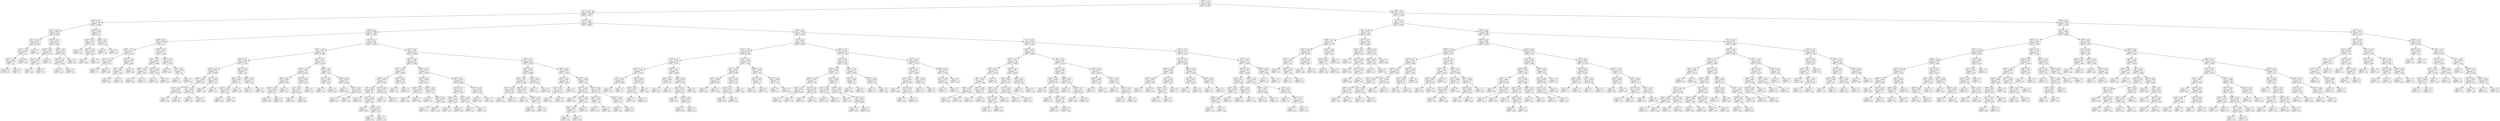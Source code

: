 digraph Tree {
node [shape=box] ;
0 [label="X[27] <= 0.5\nmse = 0.0097\nsamples = 500\nvalue = 0.4621"] ;
1 [label="X[1] <= 0.5\nmse = 0.0074\nsamples = 248\nvalue = 0.5101"] ;
0 -> 1 [labeldistance=2.5, labelangle=45, headlabel="True"] ;
2 [label="X[48] <= 0.5\nmse = 0.0051\nsamples = 22\nvalue = 0.6405"] ;
1 -> 2 ;
3 [label="X[41] <= 0.5\nmse = 0.0026\nsamples = 16\nvalue = 0.6669"] ;
2 -> 3 ;
4 [label="X[15] <= 0.5\nmse = 0.0021\nsamples = 7\nvalue = 0.7029"] ;
3 -> 4 ;
5 [label="X[12] <= 0.5\nmse = 0.0004\nsamples = 6\nvalue = 0.72"] ;
4 -> 5 ;
6 [label="X[47] <= 0.5\nmse = 0.0003\nsamples = 4\nvalue = 0.71"] ;
5 -> 6 ;
7 [label="mse = 0.0\nsamples = 1\nvalue = 0.74"] ;
6 -> 7 ;
8 [label="mse = 0.0\nsamples = 3\nvalue = 0.7"] ;
6 -> 8 ;
9 [label="mse = -0.0\nsamples = 2\nvalue = 0.74"] ;
5 -> 9 ;
10 [label="mse = 0.0\nsamples = 1\nvalue = 0.6"] ;
4 -> 10 ;
11 [label="X[24] <= 0.5\nmse = 0.0012\nsamples = 9\nvalue = 0.6389"] ;
3 -> 11 ;
12 [label="X[14] <= 0.5\nmse = 0.0004\nsamples = 3\nvalue = 0.6733"] ;
11 -> 12 ;
13 [label="X[15] <= 0.5\nmse = 0.0001\nsamples = 2\nvalue = 0.66"] ;
12 -> 13 ;
14 [label="mse = 0.0\nsamples = 1\nvalue = 0.65"] ;
13 -> 14 ;
15 [label="mse = 0.0\nsamples = 1\nvalue = 0.67"] ;
13 -> 15 ;
16 [label="mse = 0.0\nsamples = 1\nvalue = 0.7"] ;
12 -> 16 ;
17 [label="X[35] <= 0.5\nmse = 0.0006\nsamples = 6\nvalue = 0.6217"] ;
11 -> 17 ;
18 [label="X[15] <= 0.5\nmse = 0.0004\nsamples = 3\nvalue = 0.6433"] ;
17 -> 18 ;
19 [label="mse = 0.0\nsamples = 1\nvalue = 0.67"] ;
18 -> 19 ;
20 [label="mse = -0.0\nsamples = 2\nvalue = 0.63"] ;
18 -> 20 ;
21 [label="mse = -0.0\nsamples = 3\nvalue = 0.6"] ;
17 -> 21 ;
22 [label="X[14] <= 0.5\nmse = 0.005\nsamples = 6\nvalue = 0.57"] ;
2 -> 22 ;
23 [label="X[20] <= 0.5\nmse = 0.0014\nsamples = 4\nvalue = 0.615"] ;
22 -> 23 ;
24 [label="mse = 0.0\nsamples = 2\nvalue = 0.65"] ;
23 -> 24 ;
25 [label="X[47] <= 0.5\nmse = 0.0004\nsamples = 2\nvalue = 0.58"] ;
23 -> 25 ;
26 [label="mse = 0.0\nsamples = 1\nvalue = 0.56"] ;
25 -> 26 ;
27 [label="mse = -0.0\nsamples = 1\nvalue = 0.6"] ;
25 -> 27 ;
28 [label="X[34] <= 0.5\nmse = 0.0001\nsamples = 2\nvalue = 0.48"] ;
22 -> 28 ;
29 [label="mse = 0.0\nsamples = 1\nvalue = 0.49"] ;
28 -> 29 ;
30 [label="mse = 0.0\nsamples = 1\nvalue = 0.47"] ;
28 -> 30 ;
31 [label="X[14] <= 0.5\nmse = 0.0058\nsamples = 226\nvalue = 0.4974"] ;
1 -> 31 ;
32 [label="X[22] <= 0.5\nmse = 0.0049\nsamples = 100\nvalue = 0.5283"] ;
31 -> 32 ;
33 [label="X[20] <= 0.5\nmse = 0.0028\nsamples = 16\nvalue = 0.6"] ;
32 -> 33 ;
34 [label="X[40] <= 0.5\nmse = 0.0011\nsamples = 7\nvalue = 0.6414"] ;
33 -> 34 ;
35 [label="X[18] <= 0.5\nmse = 0.0006\nsamples = 2\nvalue = 0.675"] ;
34 -> 35 ;
36 [label="mse = 0.0\nsamples = 1\nvalue = 0.7"] ;
35 -> 36 ;
37 [label="mse = -0.0\nsamples = 1\nvalue = 0.65"] ;
35 -> 37 ;
38 [label="X[18] <= 0.5\nmse = 0.0007\nsamples = 5\nvalue = 0.628"] ;
34 -> 38 ;
39 [label="X[5] <= 0.5\nmse = 0.0001\nsamples = 4\nvalue = 0.64"] ;
38 -> 39 ;
40 [label="mse = 0.0\nsamples = 2\nvalue = 0.65"] ;
39 -> 40 ;
41 [label="mse = 0.0\nsamples = 2\nvalue = 0.63"] ;
39 -> 41 ;
42 [label="mse = -0.0\nsamples = 1\nvalue = 0.58"] ;
38 -> 42 ;
43 [label="X[48] <= 0.5\nmse = 0.0017\nsamples = 9\nvalue = 0.5678"] ;
33 -> 43 ;
44 [label="X[9] <= 0.5\nmse = 0.0005\nsamples = 6\nvalue = 0.5883"] ;
43 -> 44 ;
45 [label="X[46] <= 0.5\nmse = 0.0002\nsamples = 2\nvalue = 0.615"] ;
44 -> 45 ;
46 [label="mse = 0.0\nsamples = 1\nvalue = 0.63"] ;
45 -> 46 ;
47 [label="mse = 0.0\nsamples = 1\nvalue = 0.6"] ;
45 -> 47 ;
48 [label="X[35] <= 0.5\nmse = 0.0001\nsamples = 4\nvalue = 0.575"] ;
44 -> 48 ;
49 [label="mse = 0.0\nsamples = 3\nvalue = 0.58"] ;
48 -> 49 ;
50 [label="mse = 0.0\nsamples = 1\nvalue = 0.56"] ;
48 -> 50 ;
51 [label="X[35] <= 0.5\nmse = 0.0015\nsamples = 3\nvalue = 0.5267"] ;
43 -> 51 ;
52 [label="mse = 0.0\nsamples = 1\nvalue = 0.58"] ;
51 -> 52 ;
53 [label="X[3] <= 0.5\nmse = 0.0001\nsamples = 2\nvalue = 0.5"] ;
51 -> 53 ;
54 [label="mse = 0.0\nsamples = 1\nvalue = 0.51"] ;
53 -> 54 ;
55 [label="mse = 0.0\nsamples = 1\nvalue = 0.49"] ;
53 -> 55 ;
56 [label="X[8] <= 0.5\nmse = 0.0041\nsamples = 84\nvalue = 0.5146"] ;
32 -> 56 ;
57 [label="X[33] <= 0.5\nmse = 0.003\nsamples = 32\nvalue = 0.5469"] ;
56 -> 57 ;
58 [label="X[20] <= 0.5\nmse = 0.0031\nsamples = 15\nvalue = 0.5753"] ;
57 -> 58 ;
59 [label="X[32] <= 0.5\nmse = 0.0023\nsamples = 8\nvalue = 0.6062"] ;
58 -> 59 ;
60 [label="X[46] <= 0.5\nmse = 0.0006\nsamples = 5\nvalue = 0.64"] ;
59 -> 60 ;
61 [label="X[21] <= 0.5\nmse = 0.0001\nsamples = 3\nvalue = 0.6567"] ;
60 -> 61 ;
62 [label="mse = -0.0\nsamples = 2\nvalue = 0.65"] ;
61 -> 62 ;
63 [label="mse = 0.0\nsamples = 1\nvalue = 0.67"] ;
61 -> 63 ;
64 [label="X[42] <= 0.5\nmse = 0.0002\nsamples = 2\nvalue = 0.615"] ;
60 -> 64 ;
65 [label="mse = 0.0\nsamples = 1\nvalue = 0.6"] ;
64 -> 65 ;
66 [label="mse = 0.0\nsamples = 1\nvalue = 0.63"] ;
64 -> 66 ;
67 [label="X[34] <= 0.5\nmse = 0.0002\nsamples = 3\nvalue = 0.55"] ;
59 -> 67 ;
68 [label="mse = 0.0\nsamples = 2\nvalue = 0.56"] ;
67 -> 68 ;
69 [label="mse = 0.0\nsamples = 1\nvalue = 0.53"] ;
67 -> 69 ;
70 [label="X[41] <= 0.5\nmse = 0.0015\nsamples = 7\nvalue = 0.54"] ;
58 -> 70 ;
71 [label="X[16] <= 0.5\nmse = 0.0007\nsamples = 5\nvalue = 0.52"] ;
70 -> 71 ;
72 [label="X[43] <= 0.5\nmse = 0.0002\nsamples = 3\nvalue = 0.54"] ;
71 -> 72 ;
73 [label="mse = 0.0\nsamples = 2\nvalue = 0.53"] ;
72 -> 73 ;
74 [label="mse = -0.0\nsamples = 1\nvalue = 0.56"] ;
72 -> 74 ;
75 [label="mse = -0.0\nsamples = 2\nvalue = 0.49"] ;
71 -> 75 ;
76 [label="X[38] <= 0.5\nmse = 0.0001\nsamples = 2\nvalue = 0.59"] ;
70 -> 76 ;
77 [label="mse = 0.0\nsamples = 1\nvalue = 0.6"] ;
76 -> 77 ;
78 [label="mse = -0.0\nsamples = 1\nvalue = 0.58"] ;
76 -> 78 ;
79 [label="X[12] <= 0.5\nmse = 0.0017\nsamples = 17\nvalue = 0.5218"] ;
57 -> 79 ;
80 [label="X[24] <= 0.5\nmse = 0.0006\nsamples = 11\nvalue = 0.5391"] ;
79 -> 80 ;
81 [label="X[34] <= 0.5\nmse = 0.0004\nsamples = 6\nvalue = 0.5567"] ;
80 -> 81 ;
82 [label="X[38] <= 0.5\nmse = 0.0001\nsamples = 4\nvalue = 0.57"] ;
81 -> 82 ;
83 [label="mse = 0.0\nsamples = 2\nvalue = 0.58"] ;
82 -> 83 ;
84 [label="mse = -0.0\nsamples = 2\nvalue = 0.56"] ;
82 -> 84 ;
85 [label="mse = -0.0\nsamples = 2\nvalue = 0.53"] ;
81 -> 85 ;
86 [label="X[16] <= 0.5\nmse = 0.0001\nsamples = 5\nvalue = 0.518"] ;
80 -> 86 ;
87 [label="X[3] <= 0.5\nmse = 0.0001\nsamples = 3\nvalue = 0.5233"] ;
86 -> 87 ;
88 [label="mse = 0.0\nsamples = 1\nvalue = 0.51"] ;
87 -> 88 ;
89 [label="mse = 0.0\nsamples = 2\nvalue = 0.53"] ;
87 -> 89 ;
90 [label="mse = 0.0\nsamples = 2\nvalue = 0.51"] ;
86 -> 90 ;
91 [label="X[26] <= 0.5\nmse = 0.002\nsamples = 6\nvalue = 0.49"] ;
79 -> 91 ;
92 [label="X[15] <= 0.5\nmse = 0.0002\nsamples = 2\nvalue = 0.545"] ;
91 -> 92 ;
93 [label="mse = 0.0\nsamples = 1\nvalue = 0.53"] ;
92 -> 93 ;
94 [label="mse = -0.0\nsamples = 1\nvalue = 0.56"] ;
92 -> 94 ;
95 [label="X[20] <= 0.5\nmse = 0.0007\nsamples = 4\nvalue = 0.4625"] ;
91 -> 95 ;
96 [label="mse = 0.0\nsamples = 1\nvalue = 0.42"] ;
95 -> 96 ;
97 [label="X[31] <= 0.5\nmse = 0.0001\nsamples = 3\nvalue = 0.4767"] ;
95 -> 97 ;
98 [label="mse = 0.0\nsamples = 1\nvalue = 0.49"] ;
97 -> 98 ;
99 [label="mse = 0.0\nsamples = 2\nvalue = 0.47"] ;
97 -> 99 ;
100 [label="X[3] <= 0.5\nmse = 0.0037\nsamples = 52\nvalue = 0.4948"] ;
56 -> 100 ;
101 [label="X[37] <= 0.5\nmse = 0.0026\nsamples = 26\nvalue = 0.5281"] ;
100 -> 101 ;
102 [label="X[11] <= 0.5\nmse = 0.0021\nsamples = 11\nvalue = 0.5591"] ;
101 -> 102 ;
103 [label="X[38] <= 0.5\nmse = 0.0015\nsamples = 7\nvalue = 0.5843"] ;
102 -> 103 ;
104 [label="X[9] <= 0.5\nmse = 0.0008\nsamples = 5\nvalue = 0.6"] ;
103 -> 104 ;
105 [label="mse = 0.0\nsamples = 2\nvalue = 0.63"] ;
104 -> 105 ;
106 [label="X[46] <= 0.5\nmse = 0.0003\nsamples = 3\nvalue = 0.58"] ;
104 -> 106 ;
107 [label="mse = 0.0\nsamples = 1\nvalue = 0.56"] ;
106 -> 107 ;
108 [label="X[12] <= 0.5\nmse = 0.0001\nsamples = 2\nvalue = 0.59"] ;
106 -> 108 ;
109 [label="mse = 0.0\nsamples = 1\nvalue = 0.6"] ;
108 -> 109 ;
110 [label="mse = -0.0\nsamples = 1\nvalue = 0.58"] ;
108 -> 110 ;
111 [label="X[19] <= 0.5\nmse = 0.0012\nsamples = 2\nvalue = 0.545"] ;
103 -> 111 ;
112 [label="mse = 0.0\nsamples = 1\nvalue = 0.58"] ;
111 -> 112 ;
113 [label="mse = 0.0\nsamples = 1\nvalue = 0.51"] ;
111 -> 113 ;
114 [label="X[4] <= 0.5\nmse = 0.0001\nsamples = 4\nvalue = 0.515"] ;
102 -> 114 ;
115 [label="mse = 0.0\nsamples = 1\nvalue = 0.53"] ;
114 -> 115 ;
116 [label="mse = -0.0\nsamples = 3\nvalue = 0.51"] ;
114 -> 116 ;
117 [label="X[33] <= 0.5\nmse = 0.0017\nsamples = 15\nvalue = 0.5053"] ;
101 -> 117 ;
118 [label="X[40] <= 0.5\nmse = 0.0009\nsamples = 7\nvalue = 0.5271"] ;
117 -> 118 ;
119 [label="X[21] <= 0.5\nmse = 0.0001\nsamples = 2\nvalue = 0.57"] ;
118 -> 119 ;
120 [label="mse = 0.0\nsamples = 1\nvalue = 0.56"] ;
119 -> 120 ;
121 [label="mse = -0.0\nsamples = 1\nvalue = 0.58"] ;
119 -> 121 ;
122 [label="X[47] <= 0.5\nmse = 0.0002\nsamples = 5\nvalue = 0.51"] ;
118 -> 122 ;
123 [label="mse = 0.0\nsamples = 1\nvalue = 0.53"] ;
122 -> 123 ;
124 [label="X[48] <= 0.5\nmse = 0.0001\nsamples = 4\nvalue = 0.505"] ;
122 -> 124 ;
125 [label="mse = 0.0\nsamples = 3\nvalue = 0.51"] ;
124 -> 125 ;
126 [label="mse = 0.0\nsamples = 1\nvalue = 0.49"] ;
124 -> 126 ;
127 [label="X[9] <= 0.5\nmse = 0.0016\nsamples = 8\nvalue = 0.4862"] ;
117 -> 127 ;
128 [label="X[25] <= 0.5\nmse = 0.0011\nsamples = 4\nvalue = 0.5175"] ;
127 -> 128 ;
129 [label="X[38] <= 0.5\nmse = 0.0002\nsamples = 2\nvalue = 0.545"] ;
128 -> 129 ;
130 [label="mse = 0.0\nsamples = 1\nvalue = 0.53"] ;
129 -> 130 ;
131 [label="mse = -0.0\nsamples = 1\nvalue = 0.56"] ;
129 -> 131 ;
132 [label="X[32] <= 0.5\nmse = 0.0004\nsamples = 2\nvalue = 0.49"] ;
128 -> 132 ;
133 [label="mse = 0.0\nsamples = 1\nvalue = 0.51"] ;
132 -> 133 ;
134 [label="mse = 0.0\nsamples = 1\nvalue = 0.47"] ;
132 -> 134 ;
135 [label="X[32] <= 0.5\nmse = 0.0002\nsamples = 4\nvalue = 0.455"] ;
127 -> 135 ;
136 [label="mse = 0.0\nsamples = 2\nvalue = 0.47"] ;
135 -> 136 ;
137 [label="mse = 0.0\nsamples = 2\nvalue = 0.44"] ;
135 -> 137 ;
138 [label="X[6] <= 0.5\nmse = 0.0027\nsamples = 26\nvalue = 0.4615"] ;
100 -> 138 ;
139 [label="X[44] <= 0.5\nmse = 0.0019\nsamples = 11\nvalue = 0.4864"] ;
138 -> 139 ;
140 [label="X[26] <= 0.5\nmse = 0.0011\nsamples = 8\nvalue = 0.5062"] ;
139 -> 140 ;
141 [label="X[33] <= 0.5\nmse = 0.0006\nsamples = 2\nvalue = 0.555"] ;
140 -> 141 ;
142 [label="mse = 0.0\nsamples = 1\nvalue = 0.58"] ;
141 -> 142 ;
143 [label="mse = 0.0\nsamples = 1\nvalue = 0.53"] ;
141 -> 143 ;
144 [label="X[48] <= 0.5\nmse = 0.0003\nsamples = 6\nvalue = 0.49"] ;
140 -> 144 ;
145 [label="mse = 0.0\nsamples = 2\nvalue = 0.51"] ;
144 -> 145 ;
146 [label="X[34] <= 0.5\nmse = 0.0001\nsamples = 4\nvalue = 0.48"] ;
144 -> 146 ;
147 [label="mse = 0.0\nsamples = 2\nvalue = 0.49"] ;
146 -> 147 ;
148 [label="mse = 0.0\nsamples = 2\nvalue = 0.47"] ;
146 -> 148 ;
149 [label="X[19] <= 0.5\nmse = 0.0001\nsamples = 3\nvalue = 0.4333"] ;
139 -> 149 ;
150 [label="mse = 0.0\nsamples = 1\nvalue = 0.42"] ;
149 -> 150 ;
151 [label="mse = -0.0\nsamples = 2\nvalue = 0.44"] ;
149 -> 151 ;
152 [label="X[25] <= 0.5\nmse = 0.0024\nsamples = 15\nvalue = 0.4433"] ;
138 -> 152 ;
153 [label="X[4] <= 0.5\nmse = 0.0006\nsamples = 6\nvalue = 0.4933"] ;
152 -> 153 ;
154 [label="X[15] <= 0.5\nmse = 0.0001\nsamples = 3\nvalue = 0.5167"] ;
153 -> 154 ;
155 [label="mse = 0.0\nsamples = 1\nvalue = 0.53"] ;
154 -> 155 ;
156 [label="mse = 0.0\nsamples = 2\nvalue = 0.51"] ;
154 -> 156 ;
157 [label="mse = 0.0\nsamples = 3\nvalue = 0.47"] ;
153 -> 157 ;
158 [label="X[46] <= 0.5\nmse = 0.0009\nsamples = 9\nvalue = 0.41"] ;
152 -> 158 ;
159 [label="X[33] <= 0.5\nmse = 0.0007\nsamples = 4\nvalue = 0.4325"] ;
158 -> 159 ;
160 [label="mse = 0.0\nsamples = 1\nvalue = 0.47"] ;
159 -> 160 ;
161 [label="X[44] <= 0.5\nmse = 0.0003\nsamples = 3\nvalue = 0.42"] ;
159 -> 161 ;
162 [label="X[31] <= 0.5\nmse = 0.0001\nsamples = 2\nvalue = 0.43"] ;
161 -> 162 ;
163 [label="mse = 0.0\nsamples = 1\nvalue = 0.42"] ;
162 -> 163 ;
164 [label="mse = 0.0\nsamples = 1\nvalue = 0.44"] ;
162 -> 164 ;
165 [label="mse = 0.0\nsamples = 1\nvalue = 0.4"] ;
161 -> 165 ;
166 [label="X[12] <= 0.5\nmse = 0.0004\nsamples = 5\nvalue = 0.392"] ;
158 -> 166 ;
167 [label="X[19] <= 0.5\nmse = 0.0001\nsamples = 2\nvalue = 0.41"] ;
166 -> 167 ;
168 [label="mse = 0.0\nsamples = 1\nvalue = 0.42"] ;
167 -> 168 ;
169 [label="mse = 0.0\nsamples = 1\nvalue = 0.4"] ;
167 -> 169 ;
170 [label="X[37] <= 0.5\nmse = 0.0002\nsamples = 3\nvalue = 0.38"] ;
166 -> 170 ;
171 [label="mse = 0.0\nsamples = 1\nvalue = 0.4"] ;
170 -> 171 ;
172 [label="mse = -0.0\nsamples = 2\nvalue = 0.37"] ;
170 -> 172 ;
173 [label="X[2] <= 0.5\nmse = 0.0052\nsamples = 126\nvalue = 0.4729"] ;
31 -> 173 ;
174 [label="X[8] <= 0.5\nmse = 0.0055\nsamples = 59\nvalue = 0.5056"] ;
173 -> 174 ;
175 [label="X[37] <= 0.5\nmse = 0.0039\nsamples = 25\nvalue = 0.5516"] ;
174 -> 175 ;
176 [label="X[15] <= 0.5\nmse = 0.0022\nsamples = 15\nvalue = 0.5787"] ;
175 -> 176 ;
177 [label="X[47] <= 0.5\nmse = 0.0016\nsamples = 7\nvalue = 0.5471"] ;
176 -> 177 ;
178 [label="X[31] <= 0.5\nmse = 0.0001\nsamples = 3\nvalue = 0.5867"] ;
177 -> 178 ;
179 [label="mse = 0.0\nsamples = 2\nvalue = 0.58"] ;
178 -> 179 ;
180 [label="mse = -0.0\nsamples = 1\nvalue = 0.6"] ;
178 -> 180 ;
181 [label="X[48] <= 0.5\nmse = 0.0007\nsamples = 4\nvalue = 0.5175"] ;
177 -> 181 ;
182 [label="X[38] <= 0.5\nmse = 0.0001\nsamples = 3\nvalue = 0.5033"] ;
181 -> 182 ;
183 [label="mse = 0.0\nsamples = 1\nvalue = 0.49"] ;
182 -> 183 ;
184 [label="mse = 0.0\nsamples = 2\nvalue = 0.51"] ;
182 -> 184 ;
185 [label="mse = 0.0\nsamples = 1\nvalue = 0.56"] ;
181 -> 185 ;
186 [label="X[39] <= 0.5\nmse = 0.0011\nsamples = 8\nvalue = 0.6062"] ;
176 -> 186 ;
187 [label="X[46] <= 0.5\nmse = 0.0004\nsamples = 2\nvalue = 0.65"] ;
186 -> 187 ;
188 [label="mse = 0.0\nsamples = 1\nvalue = 0.63"] ;
187 -> 188 ;
189 [label="mse = 0.0\nsamples = 1\nvalue = 0.67"] ;
187 -> 189 ;
190 [label="X[10] <= 0.5\nmse = 0.0005\nsamples = 6\nvalue = 0.5917"] ;
186 -> 190 ;
191 [label="X[24] <= 0.5\nmse = 0.0002\nsamples = 5\nvalue = 0.584"] ;
190 -> 191 ;
192 [label="mse = 0.0\nsamples = 1\nvalue = 0.56"] ;
191 -> 192 ;
193 [label="X[25] <= 0.5\nmse = 0.0001\nsamples = 4\nvalue = 0.59"] ;
191 -> 193 ;
194 [label="mse = 0.0\nsamples = 2\nvalue = 0.58"] ;
193 -> 194 ;
195 [label="mse = -0.0\nsamples = 2\nvalue = 0.6"] ;
193 -> 195 ;
196 [label="mse = 0.0\nsamples = 1\nvalue = 0.63"] ;
190 -> 196 ;
197 [label="X[4] <= 0.5\nmse = 0.0038\nsamples = 10\nvalue = 0.511"] ;
175 -> 197 ;
198 [label="X[41] <= 0.5\nmse = 0.0022\nsamples = 6\nvalue = 0.545"] ;
197 -> 198 ;
199 [label="X[19] <= 0.5\nmse = 0.0006\nsamples = 2\nvalue = 0.605"] ;
198 -> 199 ;
200 [label="mse = 0.0\nsamples = 1\nvalue = 0.63"] ;
199 -> 200 ;
201 [label="mse = 0.0\nsamples = 1\nvalue = 0.58"] ;
199 -> 201 ;
202 [label="X[19] <= 0.5\nmse = 0.0003\nsamples = 4\nvalue = 0.515"] ;
198 -> 202 ;
203 [label="X[43] <= 0.5\nmse = 0.0001\nsamples = 3\nvalue = 0.5233"] ;
202 -> 203 ;
204 [label="mse = 0.0\nsamples = 2\nvalue = 0.53"] ;
203 -> 204 ;
205 [label="mse = 0.0\nsamples = 1\nvalue = 0.51"] ;
203 -> 205 ;
206 [label="mse = 0.0\nsamples = 1\nvalue = 0.49"] ;
202 -> 206 ;
207 [label="X[43] <= 0.5\nmse = 0.0018\nsamples = 4\nvalue = 0.46"] ;
197 -> 207 ;
208 [label="X[21] <= 0.5\nmse = 0.0001\nsamples = 2\nvalue = 0.5"] ;
207 -> 208 ;
209 [label="mse = 0.0\nsamples = 1\nvalue = 0.49"] ;
208 -> 209 ;
210 [label="mse = 0.0\nsamples = 1\nvalue = 0.51"] ;
208 -> 210 ;
211 [label="X[41] <= 0.5\nmse = 0.0004\nsamples = 2\nvalue = 0.42"] ;
207 -> 211 ;
212 [label="mse = 0.0\nsamples = 1\nvalue = 0.4"] ;
211 -> 212 ;
213 [label="mse = -0.0\nsamples = 1\nvalue = 0.44"] ;
211 -> 213 ;
214 [label="X[41] <= 0.5\nmse = 0.0039\nsamples = 34\nvalue = 0.4718"] ;
174 -> 214 ;
215 [label="X[4] <= 0.5\nmse = 0.0037\nsamples = 18\nvalue = 0.5022"] ;
214 -> 215 ;
216 [label="X[19] <= 0.5\nmse = 0.0024\nsamples = 12\nvalue = 0.53"] ;
215 -> 216 ;
217 [label="X[46] <= 0.5\nmse = 0.0015\nsamples = 5\nvalue = 0.572"] ;
216 -> 217 ;
218 [label="X[23] <= 0.5\nmse = 0.0006\nsamples = 3\nvalue = 0.5967"] ;
217 -> 218 ;
219 [label="mse = 0.0\nsamples = 1\nvalue = 0.63"] ;
218 -> 219 ;
220 [label="mse = -0.0\nsamples = 2\nvalue = 0.58"] ;
218 -> 220 ;
221 [label="X[45] <= 0.5\nmse = 0.0006\nsamples = 2\nvalue = 0.535"] ;
217 -> 221 ;
222 [label="mse = 0.0\nsamples = 1\nvalue = 0.51"] ;
221 -> 222 ;
223 [label="mse = 0.0\nsamples = 1\nvalue = 0.56"] ;
221 -> 223 ;
224 [label="X[37] <= 0.5\nmse = 0.0008\nsamples = 7\nvalue = 0.5"] ;
216 -> 224 ;
225 [label="X[34] <= 0.5\nmse = 0.0006\nsamples = 2\nvalue = 0.535"] ;
224 -> 225 ;
226 [label="mse = 0.0\nsamples = 1\nvalue = 0.56"] ;
225 -> 226 ;
227 [label="mse = 0.0\nsamples = 1\nvalue = 0.51"] ;
225 -> 227 ;
228 [label="X[48] <= 0.5\nmse = 0.0002\nsamples = 5\nvalue = 0.486"] ;
224 -> 228 ;
229 [label="mse = 0.0\nsamples = 2\nvalue = 0.47"] ;
228 -> 229 ;
230 [label="X[9] <= 0.5\nmse = 0.0001\nsamples = 3\nvalue = 0.4967"] ;
228 -> 230 ;
231 [label="mse = 0.0\nsamples = 2\nvalue = 0.49"] ;
230 -> 231 ;
232 [label="mse = 0.0\nsamples = 1\nvalue = 0.51"] ;
230 -> 232 ;
233 [label="X[38] <= 0.5\nmse = 0.0017\nsamples = 6\nvalue = 0.4467"] ;
215 -> 233 ;
234 [label="X[20] <= 0.5\nmse = 0.0001\nsamples = 2\nvalue = 0.5"] ;
233 -> 234 ;
235 [label="mse = 0.0\nsamples = 1\nvalue = 0.49"] ;
234 -> 235 ;
236 [label="mse = 0.0\nsamples = 1\nvalue = 0.51"] ;
234 -> 236 ;
237 [label="X[34] <= 0.5\nmse = 0.0004\nsamples = 4\nvalue = 0.42"] ;
233 -> 237 ;
238 [label="mse = 0.0\nsamples = 2\nvalue = 0.4"] ;
237 -> 238 ;
239 [label="mse = -0.0\nsamples = 2\nvalue = 0.44"] ;
237 -> 239 ;
240 [label="X[33] <= 0.5\nmse = 0.0018\nsamples = 16\nvalue = 0.4375"] ;
214 -> 240 ;
241 [label="X[45] <= 0.5\nmse = 0.0013\nsamples = 9\nvalue = 0.4656"] ;
240 -> 241 ;
242 [label="X[21] <= 0.5\nmse = 0.0001\nsamples = 6\nvalue = 0.4833"] ;
241 -> 242 ;
243 [label="mse = 0.0\nsamples = 3\nvalue = 0.49"] ;
242 -> 243 ;
244 [label="X[32] <= 0.5\nmse = 0.0001\nsamples = 3\nvalue = 0.4767"] ;
242 -> 244 ;
245 [label="mse = 0.0\nsamples = 1\nvalue = 0.49"] ;
244 -> 245 ;
246 [label="mse = 0.0\nsamples = 2\nvalue = 0.47"] ;
244 -> 246 ;
247 [label="X[11] <= 0.5\nmse = 0.0018\nsamples = 3\nvalue = 0.43"] ;
241 -> 247 ;
248 [label="mse = 0.0\nsamples = 1\nvalue = 0.49"] ;
247 -> 248 ;
249 [label="mse = 0.0\nsamples = 2\nvalue = 0.4"] ;
247 -> 249 ;
250 [label="X[20] <= 0.5\nmse = 0.0002\nsamples = 7\nvalue = 0.4014"] ;
240 -> 250 ;
251 [label="X[16] <= 0.5\nmse = 0.0001\nsamples = 5\nvalue = 0.394"] ;
250 -> 251 ;
252 [label="mse = 0.0\nsamples = 4\nvalue = 0.4"] ;
251 -> 252 ;
253 [label="mse = -0.0\nsamples = 1\nvalue = 0.37"] ;
251 -> 253 ;
254 [label="mse = 0.0\nsamples = 2\nvalue = 0.42"] ;
250 -> 254 ;
255 [label="X[11] <= 0.5\nmse = 0.0032\nsamples = 67\nvalue = 0.4442"] ;
173 -> 255 ;
256 [label="X[38] <= 0.5\nmse = 0.0027\nsamples = 35\nvalue = 0.4649"] ;
255 -> 256 ;
257 [label="X[32] <= 0.5\nmse = 0.0019\nsamples = 18\nvalue = 0.4906"] ;
256 -> 257 ;
258 [label="X[43] <= 0.5\nmse = 0.0015\nsamples = 9\nvalue = 0.5156"] ;
257 -> 258 ;
259 [label="X[8] <= 0.5\nmse = 0.0012\nsamples = 7\nvalue = 0.5286"] ;
258 -> 259 ;
260 [label="X[45] <= 0.5\nmse = 0.0001\nsamples = 3\nvalue = 0.5667"] ;
259 -> 260 ;
261 [label="mse = 0.0\nsamples = 2\nvalue = 0.56"] ;
260 -> 261 ;
262 [label="mse = -0.0\nsamples = 1\nvalue = 0.58"] ;
260 -> 262 ;
263 [label="X[47] <= 0.5\nmse = 0.0001\nsamples = 4\nvalue = 0.5"] ;
259 -> 263 ;
264 [label="mse = 0.0\nsamples = 2\nvalue = 0.51"] ;
263 -> 264 ;
265 [label="mse = 0.0\nsamples = 2\nvalue = 0.49"] ;
263 -> 265 ;
266 [label="mse = 0.0\nsamples = 2\nvalue = 0.47"] ;
258 -> 266 ;
267 [label="X[33] <= 0.5\nmse = 0.001\nsamples = 9\nvalue = 0.4656"] ;
257 -> 267 ;
268 [label="X[43] <= 0.5\nmse = 0.0006\nsamples = 6\nvalue = 0.4817"] ;
267 -> 268 ;
269 [label="X[46] <= 0.5\nmse = 0.0004\nsamples = 3\nvalue = 0.4667"] ;
268 -> 269 ;
270 [label="X[18] <= 0.5\nmse = 0.0001\nsamples = 2\nvalue = 0.48"] ;
269 -> 270 ;
271 [label="mse = 0.0\nsamples = 1\nvalue = 0.47"] ;
270 -> 271 ;
272 [label="mse = 0.0\nsamples = 1\nvalue = 0.49"] ;
270 -> 272 ;
273 [label="mse = 0.0\nsamples = 1\nvalue = 0.44"] ;
269 -> 273 ;
274 [label="X[15] <= 0.5\nmse = 0.0004\nsamples = 3\nvalue = 0.4967"] ;
268 -> 274 ;
275 [label="mse = 0.0\nsamples = 1\nvalue = 0.47"] ;
274 -> 275 ;
276 [label="mse = 0.0\nsamples = 2\nvalue = 0.51"] ;
274 -> 276 ;
277 [label="X[48] <= 0.5\nmse = 0.0001\nsamples = 3\nvalue = 0.4333"] ;
267 -> 277 ;
278 [label="mse = 0.0\nsamples = 1\nvalue = 0.42"] ;
277 -> 278 ;
279 [label="mse = -0.0\nsamples = 2\nvalue = 0.44"] ;
277 -> 279 ;
280 [label="X[4] <= 0.5\nmse = 0.0022\nsamples = 17\nvalue = 0.4376"] ;
256 -> 280 ;
281 [label="X[41] <= 0.5\nmse = 0.0009\nsamples = 10\nvalue = 0.463"] ;
280 -> 281 ;
282 [label="X[21] <= 0.5\nmse = 0.0009\nsamples = 6\nvalue = 0.4767"] ;
281 -> 282 ;
283 [label="mse = 0.0\nsamples = 2\nvalue = 0.44"] ;
282 -> 283 ;
284 [label="X[35] <= 0.5\nmse = 0.0003\nsamples = 4\nvalue = 0.495"] ;
282 -> 284 ;
285 [label="mse = 0.0\nsamples = 2\nvalue = 0.51"] ;
284 -> 285 ;
286 [label="X[31] <= 0.5\nmse = 0.0001\nsamples = 2\nvalue = 0.48"] ;
284 -> 286 ;
287 [label="mse = 0.0\nsamples = 1\nvalue = 0.47"] ;
286 -> 287 ;
288 [label="mse = 0.0\nsamples = 1\nvalue = 0.49"] ;
286 -> 288 ;
289 [label="X[29] <= 0.5\nmse = 0.0003\nsamples = 4\nvalue = 0.4425"] ;
281 -> 289 ;
290 [label="mse = 0.0\nsamples = 1\nvalue = 0.47"] ;
289 -> 290 ;
291 [label="X[34] <= 0.5\nmse = 0.0001\nsamples = 3\nvalue = 0.4333"] ;
289 -> 291 ;
292 [label="mse = -0.0\nsamples = 2\nvalue = 0.44"] ;
291 -> 292 ;
293 [label="mse = 0.0\nsamples = 1\nvalue = 0.42"] ;
291 -> 293 ;
294 [label="X[8] <= 0.5\nmse = 0.0019\nsamples = 7\nvalue = 0.4014"] ;
280 -> 294 ;
295 [label="X[25] <= 0.5\nmse = 0.0002\nsamples = 2\nvalue = 0.455"] ;
294 -> 295 ;
296 [label="mse = 0.0\nsamples = 1\nvalue = 0.47"] ;
295 -> 296 ;
297 [label="mse = 0.0\nsamples = 1\nvalue = 0.44"] ;
295 -> 297 ;
298 [label="X[21] <= 0.5\nmse = 0.001\nsamples = 5\nvalue = 0.38"] ;
294 -> 298 ;
299 [label="mse = 0.0\nsamples = 1\nvalue = 0.44"] ;
298 -> 299 ;
300 [label="X[32] <= 0.5\nmse = 0.0001\nsamples = 4\nvalue = 0.365"] ;
298 -> 300 ;
301 [label="mse = 0.0\nsamples = 3\nvalue = 0.37"] ;
300 -> 301 ;
302 [label="mse = -0.0\nsamples = 1\nvalue = 0.35"] ;
300 -> 302 ;
303 [label="X[32] <= 0.5\nmse = 0.0027\nsamples = 32\nvalue = 0.4216"] ;
255 -> 303 ;
304 [label="X[12] <= 0.5\nmse = 0.0024\nsamples = 16\nvalue = 0.4463"] ;
303 -> 304 ;
305 [label="X[46] <= 0.5\nmse = 0.0022\nsamples = 10\nvalue = 0.469"] ;
304 -> 305 ;
306 [label="X[19] <= 0.5\nmse = 0.0001\nsamples = 5\nvalue = 0.502"] ;
305 -> 306 ;
307 [label="mse = 0.0\nsamples = 3\nvalue = 0.51"] ;
306 -> 307 ;
308 [label="mse = -0.0\nsamples = 2\nvalue = 0.49"] ;
306 -> 308 ;
309 [label="X[7] <= 0.5\nmse = 0.0021\nsamples = 5\nvalue = 0.436"] ;
305 -> 309 ;
310 [label="X[20] <= 0.5\nmse = 0.0004\nsamples = 2\nvalue = 0.49"] ;
309 -> 310 ;
311 [label="mse = 0.0\nsamples = 1\nvalue = 0.47"] ;
310 -> 311 ;
312 [label="mse = 0.0\nsamples = 1\nvalue = 0.51"] ;
310 -> 312 ;
313 [label="mse = -0.0\nsamples = 3\nvalue = 0.4"] ;
309 -> 313 ;
314 [label="X[25] <= 0.5\nmse = 0.0005\nsamples = 6\nvalue = 0.4083"] ;
304 -> 314 ;
315 [label="X[15] <= 0.5\nmse = 0.0001\nsamples = 3\nvalue = 0.4267"] ;
314 -> 315 ;
316 [label="mse = 0.0\nsamples = 1\nvalue = 0.44"] ;
315 -> 316 ;
317 [label="mse = -0.0\nsamples = 2\nvalue = 0.42"] ;
315 -> 317 ;
318 [label="X[45] <= 0.5\nmse = 0.0002\nsamples = 3\nvalue = 0.39"] ;
314 -> 318 ;
319 [label="mse = 0.0\nsamples = 2\nvalue = 0.4"] ;
318 -> 319 ;
320 [label="mse = 0.0\nsamples = 1\nvalue = 0.37"] ;
318 -> 320 ;
321 [label="X[16] <= 0.5\nmse = 0.0017\nsamples = 16\nvalue = 0.3969"] ;
303 -> 321 ;
322 [label="X[19] <= 0.5\nmse = 0.0015\nsamples = 12\nvalue = 0.4108"] ;
321 -> 322 ;
323 [label="X[6] <= 0.5\nmse = 0.0011\nsamples = 5\nvalue = 0.444"] ;
322 -> 323 ;
324 [label="X[35] <= 0.5\nmse = 0.0003\nsamples = 3\nvalue = 0.42"] ;
323 -> 324 ;
325 [label="X[39] <= 0.5\nmse = 0.0001\nsamples = 2\nvalue = 0.43"] ;
324 -> 325 ;
326 [label="mse = 0.0\nsamples = 1\nvalue = 0.44"] ;
325 -> 326 ;
327 [label="mse = 0.0\nsamples = 1\nvalue = 0.42"] ;
325 -> 327 ;
328 [label="mse = 0.0\nsamples = 1\nvalue = 0.4"] ;
324 -> 328 ;
329 [label="X[31] <= 0.5\nmse = 0.0001\nsamples = 2\nvalue = 0.48"] ;
323 -> 329 ;
330 [label="mse = 0.0\nsamples = 1\nvalue = 0.49"] ;
329 -> 330 ;
331 [label="mse = 0.0\nsamples = 1\nvalue = 0.47"] ;
329 -> 331 ;
332 [label="X[35] <= 0.5\nmse = 0.0005\nsamples = 7\nvalue = 0.3871"] ;
322 -> 332 ;
333 [label="X[20] <= 0.5\nmse = 0.0001\nsamples = 3\nvalue = 0.4067"] ;
332 -> 333 ;
334 [label="mse = 0.0\nsamples = 1\nvalue = 0.42"] ;
333 -> 334 ;
335 [label="mse = 0.0\nsamples = 2\nvalue = 0.4"] ;
333 -> 335 ;
336 [label="X[4] <= 0.5\nmse = 0.0003\nsamples = 4\nvalue = 0.3725"] ;
332 -> 336 ;
337 [label="mse = 0.0\nsamples = 1\nvalue = 0.4"] ;
336 -> 337 ;
338 [label="X[46] <= 0.5\nmse = 0.0001\nsamples = 3\nvalue = 0.3633"] ;
336 -> 338 ;
339 [label="mse = 0.0\nsamples = 1\nvalue = 0.35"] ;
338 -> 339 ;
340 [label="mse = 0.0\nsamples = 2\nvalue = 0.37"] ;
338 -> 340 ;
341 [label="X[25] <= 0.5\nmse = 0.0001\nsamples = 4\nvalue = 0.355"] ;
321 -> 341 ;
342 [label="mse = 0.0\nsamples = 3\nvalue = 0.35"] ;
341 -> 342 ;
343 [label="mse = -0.0\nsamples = 1\nvalue = 0.37"] ;
341 -> 343 ;
344 [label="X[8] <= 0.5\nmse = 0.0075\nsamples = 252\nvalue = 0.4148"] ;
0 -> 344 [labeldistance=2.5, labelangle=-45, headlabel="False"] ;
345 [label="X[1] <= 0.5\nmse = 0.0059\nsamples = 117\nvalue = 0.4567"] ;
344 -> 345 ;
346 [label="X[41] <= 0.5\nmse = 0.004\nsamples = 22\nvalue = 0.5336"] ;
345 -> 346 ;
347 [label="X[38] <= 0.5\nmse = 0.003\nsamples = 11\nvalue = 0.5718"] ;
346 -> 347 ;
348 [label="X[45] <= 0.5\nmse = 0.0029\nsamples = 6\nvalue = 0.6033"] ;
347 -> 348 ;
349 [label="X[19] <= 0.5\nmse = 0.0003\nsamples = 3\nvalue = 0.65"] ;
348 -> 349 ;
350 [label="mse = 0.0\nsamples = 1\nvalue = 0.67"] ;
349 -> 350 ;
351 [label="X[48] <= 0.5\nmse = 0.0001\nsamples = 2\nvalue = 0.64"] ;
349 -> 351 ;
352 [label="mse = 0.0\nsamples = 1\nvalue = 0.65"] ;
351 -> 352 ;
353 [label="mse = 0.0\nsamples = 1\nvalue = 0.63"] ;
351 -> 353 ;
354 [label="X[14] <= 0.5\nmse = 0.0011\nsamples = 3\nvalue = 0.5567"] ;
348 -> 354 ;
355 [label="mse = 0.0\nsamples = 2\nvalue = 0.58"] ;
354 -> 355 ;
356 [label="mse = 0.0\nsamples = 1\nvalue = 0.51"] ;
354 -> 356 ;
357 [label="X[25] <= 0.5\nmse = 0.0005\nsamples = 5\nvalue = 0.534"] ;
347 -> 357 ;
358 [label="X[36] <= 0.5\nmse = 0.0002\nsamples = 3\nvalue = 0.55"] ;
357 -> 358 ;
359 [label="mse = 0.0\nsamples = 2\nvalue = 0.56"] ;
358 -> 359 ;
360 [label="mse = 0.0\nsamples = 1\nvalue = 0.53"] ;
358 -> 360 ;
361 [label="mse = 0.0\nsamples = 2\nvalue = 0.51"] ;
357 -> 361 ;
362 [label="X[35] <= 0.5\nmse = 0.0022\nsamples = 11\nvalue = 0.4955"] ;
346 -> 362 ;
363 [label="X[46] <= 0.5\nmse = 0.002\nsamples = 5\nvalue = 0.524"] ;
362 -> 363 ;
364 [label="mse = 0.0\nsamples = 1\nvalue = 0.6"] ;
363 -> 364 ;
365 [label="X[16] <= 0.5\nmse = 0.0007\nsamples = 4\nvalue = 0.505"] ;
363 -> 365 ;
366 [label="mse = 0.0\nsamples = 2\nvalue = 0.53"] ;
365 -> 366 ;
367 [label="X[38] <= 0.5\nmse = 0.0001\nsamples = 2\nvalue = 0.48"] ;
365 -> 367 ;
368 [label="mse = 0.0\nsamples = 1\nvalue = 0.49"] ;
367 -> 368 ;
369 [label="mse = 0.0\nsamples = 1\nvalue = 0.47"] ;
367 -> 369 ;
370 [label="X[43] <= 0.5\nmse = 0.0011\nsamples = 6\nvalue = 0.4717"] ;
362 -> 370 ;
371 [label="X[26] <= 0.5\nmse = 0.0012\nsamples = 2\nvalue = 0.435"] ;
370 -> 371 ;
372 [label="mse = 0.0\nsamples = 1\nvalue = 0.47"] ;
371 -> 372 ;
373 [label="mse = 0.0\nsamples = 1\nvalue = 0.4"] ;
371 -> 373 ;
374 [label="mse = 0.0\nsamples = 4\nvalue = 0.49"] ;
370 -> 374 ;
375 [label="X[14] <= 0.5\nmse = 0.0046\nsamples = 95\nvalue = 0.4388"] ;
345 -> 375 ;
376 [label="X[43] <= 0.5\nmse = 0.0046\nsamples = 55\nvalue = 0.4609"] ;
375 -> 376 ;
377 [label="X[38] <= 0.5\nmse = 0.0025\nsamples = 27\nvalue = 0.493"] ;
376 -> 377 ;
378 [label="X[20] <= 0.5\nmse = 0.0022\nsamples = 13\nvalue = 0.5208"] ;
377 -> 378 ;
379 [label="X[35] <= 0.5\nmse = 0.0016\nsamples = 8\nvalue = 0.495"] ;
378 -> 379 ;
380 [label="X[33] <= 0.5\nmse = 0.0006\nsamples = 5\nvalue = 0.52"] ;
379 -> 380 ;
381 [label="X[44] <= 0.5\nmse = 0.0002\nsamples = 2\nvalue = 0.545"] ;
380 -> 381 ;
382 [label="mse = 0.0\nsamples = 1\nvalue = 0.53"] ;
381 -> 382 ;
383 [label="mse = -0.0\nsamples = 1\nvalue = 0.56"] ;
381 -> 383 ;
384 [label="X[23] <= 0.5\nmse = 0.0001\nsamples = 3\nvalue = 0.5033"] ;
380 -> 384 ;
385 [label="mse = 0.0\nsamples = 1\nvalue = 0.49"] ;
384 -> 385 ;
386 [label="mse = 0.0\nsamples = 2\nvalue = 0.51"] ;
384 -> 386 ;
387 [label="X[31] <= 0.5\nmse = 0.0006\nsamples = 3\nvalue = 0.4533"] ;
379 -> 387 ;
388 [label="mse = 0.0\nsamples = 1\nvalue = 0.42"] ;
387 -> 388 ;
389 [label="mse = 0.0\nsamples = 2\nvalue = 0.47"] ;
387 -> 389 ;
390 [label="X[41] <= 0.5\nmse = 0.0003\nsamples = 5\nvalue = 0.562"] ;
378 -> 390 ;
391 [label="X[12] <= 0.5\nmse = 0.0001\nsamples = 4\nvalue = 0.57"] ;
390 -> 391 ;
392 [label="mse = 0.0\nsamples = 2\nvalue = 0.58"] ;
391 -> 392 ;
393 [label="mse = -0.0\nsamples = 2\nvalue = 0.56"] ;
391 -> 393 ;
394 [label="mse = 0.0\nsamples = 1\nvalue = 0.53"] ;
390 -> 394 ;
395 [label="X[15] <= 0.5\nmse = 0.0015\nsamples = 14\nvalue = 0.4671"] ;
377 -> 395 ;
396 [label="X[4] <= 0.5\nmse = 0.0003\nsamples = 6\nvalue = 0.4383"] ;
395 -> 396 ;
397 [label="X[25] <= 0.5\nmse = 0.0001\nsamples = 5\nvalue = 0.432"] ;
396 -> 397 ;
398 [label="mse = 0.0\nsamples = 2\nvalue = 0.42"] ;
397 -> 398 ;
399 [label="mse = -0.0\nsamples = 3\nvalue = 0.44"] ;
397 -> 399 ;
400 [label="mse = 0.0\nsamples = 1\nvalue = 0.47"] ;
396 -> 400 ;
401 [label="X[9] <= 0.5\nmse = 0.0013\nsamples = 8\nvalue = 0.4887"] ;
395 -> 401 ;
402 [label="X[4] <= 0.5\nmse = 0.0009\nsamples = 3\nvalue = 0.52"] ;
401 -> 402 ;
403 [label="X[11] <= 0.5\nmse = 0.0001\nsamples = 2\nvalue = 0.5"] ;
402 -> 403 ;
404 [label="mse = 0.0\nsamples = 1\nvalue = 0.51"] ;
403 -> 404 ;
405 [label="mse = 0.0\nsamples = 1\nvalue = 0.49"] ;
403 -> 405 ;
406 [label="mse = 0.0\nsamples = 1\nvalue = 0.56"] ;
402 -> 406 ;
407 [label="X[33] <= 0.5\nmse = 0.0006\nsamples = 5\nvalue = 0.47"] ;
401 -> 407 ;
408 [label="X[48] <= 0.5\nmse = 0.0006\nsamples = 3\nvalue = 0.4567"] ;
407 -> 408 ;
409 [label="mse = 0.0\nsamples = 1\nvalue = 0.49"] ;
408 -> 409 ;
410 [label="mse = 0.0\nsamples = 2\nvalue = 0.44"] ;
408 -> 410 ;
411 [label="mse = 0.0\nsamples = 2\nvalue = 0.49"] ;
407 -> 411 ;
412 [label="X[16] <= 0.5\nmse = 0.0047\nsamples = 28\nvalue = 0.43"] ;
376 -> 412 ;
413 [label="X[21] <= 0.5\nmse = 0.0022\nsamples = 16\nvalue = 0.4681"] ;
412 -> 413 ;
414 [label="X[38] <= 0.5\nmse = 0.0016\nsamples = 10\nvalue = 0.491"] ;
413 -> 414 ;
415 [label="X[5] <= 0.5\nmse = 0.0004\nsamples = 4\nvalue = 0.5275"] ;
414 -> 415 ;
416 [label="mse = 0.0\nsamples = 1\nvalue = 0.56"] ;
415 -> 416 ;
417 [label="X[11] <= 0.5\nmse = 0.0001\nsamples = 3\nvalue = 0.5167"] ;
415 -> 417 ;
418 [label="mse = 0.0\nsamples = 1\nvalue = 0.53"] ;
417 -> 418 ;
419 [label="mse = 0.0\nsamples = 2\nvalue = 0.51"] ;
417 -> 419 ;
420 [label="X[6] <= 0.5\nmse = 0.0009\nsamples = 6\nvalue = 0.4667"] ;
414 -> 420 ;
421 [label="X[42] <= 0.5\nmse = 0.0005\nsamples = 4\nvalue = 0.45"] ;
420 -> 421 ;
422 [label="mse = 0.0\nsamples = 2\nvalue = 0.47"] ;
421 -> 422 ;
423 [label="X[25] <= 0.5\nmse = 0.0001\nsamples = 2\nvalue = 0.43"] ;
421 -> 423 ;
424 [label="mse = 0.0\nsamples = 1\nvalue = 0.44"] ;
423 -> 424 ;
425 [label="mse = 0.0\nsamples = 1\nvalue = 0.42"] ;
423 -> 425 ;
426 [label="X[48] <= 0.5\nmse = 0.0001\nsamples = 2\nvalue = 0.5"] ;
420 -> 426 ;
427 [label="mse = 0.0\nsamples = 1\nvalue = 0.51"] ;
426 -> 427 ;
428 [label="mse = 0.0\nsamples = 1\nvalue = 0.49"] ;
426 -> 428 ;
429 [label="X[36] <= 0.5\nmse = 0.0009\nsamples = 6\nvalue = 0.43"] ;
413 -> 429 ;
430 [label="X[34] <= 0.5\nmse = 0.0003\nsamples = 5\nvalue = 0.442"] ;
429 -> 430 ;
431 [label="X[33] <= 0.5\nmse = 0.0001\nsamples = 4\nvalue = 0.435"] ;
430 -> 431 ;
432 [label="mse = 0.0\nsamples = 1\nvalue = 0.42"] ;
431 -> 432 ;
433 [label="mse = 0.0\nsamples = 3\nvalue = 0.44"] ;
431 -> 433 ;
434 [label="mse = 0.0\nsamples = 1\nvalue = 0.47"] ;
430 -> 434 ;
435 [label="mse = -0.0\nsamples = 1\nvalue = 0.37"] ;
429 -> 435 ;
436 [label="X[4] <= 0.5\nmse = 0.0035\nsamples = 12\nvalue = 0.3792"] ;
412 -> 436 ;
437 [label="X[20] <= 0.5\nmse = 0.0024\nsamples = 4\nvalue = 0.3375"] ;
436 -> 437 ;
438 [label="X[38] <= 0.5\nmse = 0.0001\nsamples = 2\nvalue = 0.29"] ;
437 -> 438 ;
439 [label="mse = 0.0\nsamples = 1\nvalue = 0.3"] ;
438 -> 439 ;
440 [label="mse = -0.0\nsamples = 1\nvalue = 0.28"] ;
438 -> 440 ;
441 [label="X[37] <= 0.5\nmse = 0.0002\nsamples = 2\nvalue = 0.385"] ;
437 -> 441 ;
442 [label="mse = 0.0\nsamples = 1\nvalue = 0.37"] ;
441 -> 442 ;
443 [label="mse = 0.0\nsamples = 1\nvalue = 0.4"] ;
441 -> 443 ;
444 [label="X[11] <= 0.5\nmse = 0.0027\nsamples = 8\nvalue = 0.4"] ;
436 -> 444 ;
445 [label="X[20] <= 0.5\nmse = 0.0002\nsamples = 3\nvalue = 0.45"] ;
444 -> 445 ;
446 [label="mse = 0.0\nsamples = 2\nvalue = 0.44"] ;
445 -> 446 ;
447 [label="mse = 0.0\nsamples = 1\nvalue = 0.47"] ;
445 -> 447 ;
448 [label="X[31] <= 0.5\nmse = 0.0019\nsamples = 5\nvalue = 0.37"] ;
444 -> 448 ;
449 [label="X[37] <= 0.5\nmse = 0.0004\nsamples = 2\nvalue = 0.42"] ;
448 -> 449 ;
450 [label="mse = 0.0\nsamples = 1\nvalue = 0.4"] ;
449 -> 450 ;
451 [label="mse = -0.0\nsamples = 1\nvalue = 0.44"] ;
449 -> 451 ;
452 [label="X[24] <= 0.5\nmse = 0.0001\nsamples = 3\nvalue = 0.3367"] ;
448 -> 452 ;
453 [label="mse = 0.0\nsamples = 1\nvalue = 0.35"] ;
452 -> 453 ;
454 [label="mse = -0.0\nsamples = 2\nvalue = 0.33"] ;
452 -> 454 ;
455 [label="X[33] <= 0.5\nmse = 0.003\nsamples = 40\nvalue = 0.4085"] ;
375 -> 455 ;
456 [label="X[25] <= 0.5\nmse = 0.0019\nsamples = 26\nvalue = 0.4273"] ;
455 -> 456 ;
457 [label="X[29] <= 0.5\nmse = 0.0011\nsamples = 18\nvalue = 0.4406"] ;
456 -> 457 ;
458 [label="X[12] <= 0.5\nmse = 0.0006\nsamples = 3\nvalue = 0.4733"] ;
457 -> 458 ;
459 [label="mse = 0.0\nsamples = 2\nvalue = 0.49"] ;
458 -> 459 ;
460 [label="mse = 0.0\nsamples = 1\nvalue = 0.44"] ;
458 -> 460 ;
461 [label="X[37] <= 0.5\nmse = 0.0009\nsamples = 15\nvalue = 0.434"] ;
457 -> 461 ;
462 [label="X[26] <= 0.5\nmse = 0.0008\nsamples = 8\nvalue = 0.45"] ;
461 -> 462 ;
463 [label="X[4] <= 0.5\nmse = 0.0007\nsamples = 4\nvalue = 0.4325"] ;
462 -> 463 ;
464 [label="X[24] <= 0.5\nmse = 0.0002\nsamples = 2\nvalue = 0.455"] ;
463 -> 464 ;
465 [label="mse = 0.0\nsamples = 1\nvalue = 0.47"] ;
464 -> 465 ;
466 [label="mse = 0.0\nsamples = 1\nvalue = 0.44"] ;
464 -> 466 ;
467 [label="X[12] <= 0.5\nmse = 0.0001\nsamples = 2\nvalue = 0.41"] ;
463 -> 467 ;
468 [label="mse = 0.0\nsamples = 1\nvalue = 0.4"] ;
467 -> 468 ;
469 [label="mse = -0.0\nsamples = 1\nvalue = 0.42"] ;
467 -> 469 ;
470 [label="X[15] <= 0.5\nmse = 0.0003\nsamples = 4\nvalue = 0.4675"] ;
462 -> 470 ;
471 [label="X[40] <= 0.5\nmse = 0.0002\nsamples = 2\nvalue = 0.455"] ;
470 -> 471 ;
472 [label="mse = 0.0\nsamples = 1\nvalue = 0.47"] ;
471 -> 472 ;
473 [label="mse = 0.0\nsamples = 1\nvalue = 0.44"] ;
471 -> 473 ;
474 [label="X[43] <= 0.5\nmse = 0.0001\nsamples = 2\nvalue = 0.48"] ;
470 -> 474 ;
475 [label="mse = 0.0\nsamples = 1\nvalue = 0.47"] ;
474 -> 475 ;
476 [label="mse = 0.0\nsamples = 1\nvalue = 0.49"] ;
474 -> 476 ;
477 [label="X[26] <= 0.5\nmse = 0.0004\nsamples = 7\nvalue = 0.4157"] ;
461 -> 477 ;
478 [label="X[20] <= 0.5\nmse = 0.0006\nsamples = 2\nvalue = 0.395"] ;
477 -> 478 ;
479 [label="mse = 0.0\nsamples = 1\nvalue = 0.37"] ;
478 -> 479 ;
480 [label="mse = -0.0\nsamples = 1\nvalue = 0.42"] ;
478 -> 480 ;
481 [label="X[10] <= 0.5\nmse = 0.0001\nsamples = 5\nvalue = 0.424"] ;
477 -> 481 ;
482 [label="X[4] <= 0.5\nmse = 0.0001\nsamples = 2\nvalue = 0.43"] ;
481 -> 482 ;
483 [label="mse = 0.0\nsamples = 1\nvalue = 0.44"] ;
482 -> 483 ;
484 [label="mse = 0.0\nsamples = 1\nvalue = 0.42"] ;
482 -> 484 ;
485 [label="mse = -0.0\nsamples = 3\nvalue = 0.42"] ;
481 -> 485 ;
486 [label="X[31] <= 0.5\nmse = 0.0024\nsamples = 8\nvalue = 0.3975"] ;
456 -> 486 ;
487 [label="X[19] <= 0.5\nmse = 0.0014\nsamples = 6\nvalue = 0.4133"] ;
486 -> 487 ;
488 [label="X[43] <= 0.5\nmse = 0.0004\nsamples = 3\nvalue = 0.4433"] ;
487 -> 488 ;
489 [label="X[36] <= 0.5\nmse = 0.0001\nsamples = 2\nvalue = 0.43"] ;
488 -> 489 ;
490 [label="mse = 0.0\nsamples = 1\nvalue = 0.44"] ;
489 -> 490 ;
491 [label="mse = 0.0\nsamples = 1\nvalue = 0.42"] ;
489 -> 491 ;
492 [label="mse = 0.0\nsamples = 1\nvalue = 0.47"] ;
488 -> 492 ;
493 [label="X[47] <= 0.5\nmse = 0.0006\nsamples = 3\nvalue = 0.3833"] ;
487 -> 493 ;
494 [label="mse = 0.0\nsamples = 1\nvalue = 0.35"] ;
493 -> 494 ;
495 [label="mse = 0.0\nsamples = 2\nvalue = 0.4"] ;
493 -> 495 ;
496 [label="X[6] <= 0.5\nmse = 0.0025\nsamples = 2\nvalue = 0.35"] ;
486 -> 496 ;
497 [label="mse = 0.0\nsamples = 1\nvalue = 0.4"] ;
496 -> 497 ;
498 [label="mse = 0.0\nsamples = 1\nvalue = 0.3"] ;
496 -> 498 ;
499 [label="X[10] <= 0.5\nmse = 0.0032\nsamples = 14\nvalue = 0.3736"] ;
455 -> 499 ;
500 [label="X[31] <= 0.5\nmse = 0.0003\nsamples = 6\nvalue = 0.42"] ;
499 -> 500 ;
501 [label="X[2] <= 0.5\nmse = 0.0001\nsamples = 4\nvalue = 0.43"] ;
500 -> 501 ;
502 [label="mse = 0.0\nsamples = 1\nvalue = 0.44"] ;
501 -> 502 ;
503 [label="X[15] <= 0.5\nmse = 0.0001\nsamples = 3\nvalue = 0.4267"] ;
501 -> 503 ;
504 [label="mse = -0.0\nsamples = 2\nvalue = 0.42"] ;
503 -> 504 ;
505 [label="mse = 0.0\nsamples = 1\nvalue = 0.44"] ;
503 -> 505 ;
506 [label="mse = 0.0\nsamples = 2\nvalue = 0.4"] ;
500 -> 506 ;
507 [label="X[42] <= 0.5\nmse = 0.0025\nsamples = 8\nvalue = 0.3388"] ;
499 -> 507 ;
508 [label="X[9] <= 0.5\nmse = 0.0012\nsamples = 5\nvalue = 0.37"] ;
507 -> 508 ;
509 [label="X[35] <= 0.5\nmse = 0.0001\nsamples = 2\nvalue = 0.41"] ;
508 -> 509 ;
510 [label="mse = 0.0\nsamples = 1\nvalue = 0.42"] ;
509 -> 510 ;
511 [label="mse = 0.0\nsamples = 1\nvalue = 0.4"] ;
509 -> 511 ;
512 [label="X[31] <= 0.5\nmse = 0.0001\nsamples = 3\nvalue = 0.3433"] ;
508 -> 512 ;
513 [label="mse = 0.0\nsamples = 2\nvalue = 0.35"] ;
512 -> 513 ;
514 [label="mse = -0.0\nsamples = 1\nvalue = 0.33"] ;
512 -> 514 ;
515 [label="X[15] <= 0.5\nmse = 0.0004\nsamples = 3\nvalue = 0.2867"] ;
507 -> 515 ;
516 [label="mse = 0.0\nsamples = 1\nvalue = 0.26"] ;
515 -> 516 ;
517 [label="mse = -0.0\nsamples = 2\nvalue = 0.3"] ;
515 -> 517 ;
518 [label="X[10] <= 0.5\nmse = 0.0062\nsamples = 135\nvalue = 0.3786"] ;
344 -> 518 ;
519 [label="X[33] <= 0.5\nmse = 0.0048\nsamples = 98\nvalue = 0.4026"] ;
518 -> 519 ;
520 [label="X[25] <= 0.5\nmse = 0.0044\nsamples = 41\nvalue = 0.4359"] ;
519 -> 520 ;
521 [label="X[47] <= 0.5\nmse = 0.0036\nsamples = 22\nvalue = 0.465"] ;
520 -> 521 ;
522 [label="X[36] <= 0.5\nmse = 0.0024\nsamples = 15\nvalue = 0.488"] ;
521 -> 522 ;
523 [label="X[24] <= 0.5\nmse = 0.0017\nsamples = 8\nvalue = 0.515"] ;
522 -> 523 ;
524 [label="X[38] <= 0.5\nmse = 0.0014\nsamples = 4\nvalue = 0.545"] ;
523 -> 524 ;
525 [label="mse = 0.0\nsamples = 2\nvalue = 0.58"] ;
524 -> 525 ;
526 [label="X[12] <= 0.5\nmse = 0.0004\nsamples = 2\nvalue = 0.51"] ;
524 -> 526 ;
527 [label="mse = 0.0\nsamples = 1\nvalue = 0.49"] ;
526 -> 527 ;
528 [label="mse = 0.0\nsamples = 1\nvalue = 0.53"] ;
526 -> 528 ;
529 [label="X[42] <= 0.5\nmse = 0.0003\nsamples = 4\nvalue = 0.485"] ;
523 -> 529 ;
530 [label="X[48] <= 0.5\nmse = 0.0001\nsamples = 2\nvalue = 0.5"] ;
529 -> 530 ;
531 [label="mse = 0.0\nsamples = 1\nvalue = 0.51"] ;
530 -> 531 ;
532 [label="mse = 0.0\nsamples = 1\nvalue = 0.49"] ;
530 -> 532 ;
533 [label="mse = 0.0\nsamples = 2\nvalue = 0.47"] ;
529 -> 533 ;
534 [label="X[12] <= 0.5\nmse = 0.0013\nsamples = 7\nvalue = 0.4571"] ;
522 -> 534 ;
535 [label="X[41] <= 0.5\nmse = 0.0003\nsamples = 4\nvalue = 0.485"] ;
534 -> 535 ;
536 [label="X[30] <= 0.5\nmse = 0.0001\nsamples = 2\nvalue = 0.5"] ;
535 -> 536 ;
537 [label="mse = 0.0\nsamples = 1\nvalue = 0.49"] ;
536 -> 537 ;
538 [label="mse = 0.0\nsamples = 1\nvalue = 0.51"] ;
536 -> 538 ;
539 [label="mse = 0.0\nsamples = 2\nvalue = 0.47"] ;
535 -> 539 ;
540 [label="X[11] <= 0.5\nmse = 0.0003\nsamples = 3\nvalue = 0.42"] ;
534 -> 540 ;
541 [label="mse = 0.0\nsamples = 1\nvalue = 0.44"] ;
540 -> 541 ;
542 [label="X[23] <= 0.5\nmse = 0.0001\nsamples = 2\nvalue = 0.41"] ;
540 -> 542 ;
543 [label="mse = 0.0\nsamples = 1\nvalue = 0.4"] ;
542 -> 543 ;
544 [label="mse = -0.0\nsamples = 1\nvalue = 0.42"] ;
542 -> 544 ;
545 [label="X[9] <= 0.5\nmse = 0.0026\nsamples = 7\nvalue = 0.4157"] ;
521 -> 545 ;
546 [label="X[2] <= 0.5\nmse = 0.0005\nsamples = 6\nvalue = 0.435"] ;
545 -> 546 ;
547 [label="X[32] <= 0.5\nmse = 0.0003\nsamples = 5\nvalue = 0.442"] ;
546 -> 547 ;
548 [label="mse = 0.0\nsamples = 1\nvalue = 0.47"] ;
547 -> 548 ;
549 [label="X[4] <= 0.5\nmse = 0.0001\nsamples = 4\nvalue = 0.435"] ;
547 -> 549 ;
550 [label="mse = 0.0\nsamples = 1\nvalue = 0.42"] ;
549 -> 550 ;
551 [label="mse = 0.0\nsamples = 3\nvalue = 0.44"] ;
549 -> 551 ;
552 [label="mse = 0.0\nsamples = 1\nvalue = 0.4"] ;
546 -> 552 ;
553 [label="mse = -0.0\nsamples = 1\nvalue = 0.3"] ;
545 -> 553 ;
554 [label="X[44] <= 0.5\nmse = 0.0033\nsamples = 19\nvalue = 0.4021"] ;
520 -> 554 ;
555 [label="X[42] <= 0.5\nmse = 0.0017\nsamples = 11\nvalue = 0.4291"] ;
554 -> 555 ;
556 [label="X[47] <= 0.5\nmse = 0.0008\nsamples = 9\nvalue = 0.4411"] ;
555 -> 556 ;
557 [label="X[41] <= 0.5\nmse = 0.0006\nsamples = 5\nvalue = 0.458"] ;
556 -> 557 ;
558 [label="X[6] <= 0.5\nmse = 0.0003\nsamples = 4\nvalue = 0.4675"] ;
557 -> 558 ;
559 [label="X[21] <= 0.5\nmse = 0.0001\nsamples = 3\nvalue = 0.4767"] ;
558 -> 559 ;
560 [label="mse = 0.0\nsamples = 1\nvalue = 0.49"] ;
559 -> 560 ;
561 [label="mse = 0.0\nsamples = 2\nvalue = 0.47"] ;
559 -> 561 ;
562 [label="mse = 0.0\nsamples = 1\nvalue = 0.44"] ;
558 -> 562 ;
563 [label="mse = -0.0\nsamples = 1\nvalue = 0.42"] ;
557 -> 563 ;
564 [label="X[31] <= 0.5\nmse = 0.0002\nsamples = 4\nvalue = 0.42"] ;
556 -> 564 ;
565 [label="X[20] <= 0.5\nmse = 0.0001\nsamples = 3\nvalue = 0.4133"] ;
564 -> 565 ;
566 [label="mse = 0.0\nsamples = 2\nvalue = 0.42"] ;
565 -> 566 ;
567 [label="mse = 0.0\nsamples = 1\nvalue = 0.4"] ;
565 -> 567 ;
568 [label="mse = 0.0\nsamples = 1\nvalue = 0.44"] ;
564 -> 568 ;
569 [label="X[9] <= 0.5\nmse = 0.002\nsamples = 2\nvalue = 0.375"] ;
555 -> 569 ;
570 [label="mse = 0.0\nsamples = 1\nvalue = 0.33"] ;
569 -> 570 ;
571 [label="mse = 0.0\nsamples = 1\nvalue = 0.42"] ;
569 -> 571 ;
572 [label="X[12] <= 0.5\nmse = 0.0032\nsamples = 8\nvalue = 0.365"] ;
554 -> 572 ;
573 [label="X[3] <= 0.5\nmse = 0.0017\nsamples = 6\nvalue = 0.39"] ;
572 -> 573 ;
574 [label="mse = 0.0\nsamples = 1\nvalue = 0.47"] ;
573 -> 574 ;
575 [label="X[32] <= 0.5\nmse = 0.0005\nsamples = 5\nvalue = 0.374"] ;
573 -> 575 ;
576 [label="X[36] <= 0.5\nmse = 0.0001\nsamples = 3\nvalue = 0.3567"] ;
575 -> 576 ;
577 [label="mse = 0.0\nsamples = 2\nvalue = 0.35"] ;
576 -> 577 ;
578 [label="mse = 0.0\nsamples = 1\nvalue = 0.37"] ;
576 -> 578 ;
579 [label="mse = 0.0\nsamples = 2\nvalue = 0.4"] ;
575 -> 579 ;
580 [label="X[20] <= 0.5\nmse = 0.0001\nsamples = 2\nvalue = 0.29"] ;
572 -> 580 ;
581 [label="mse = 0.0\nsamples = 1\nvalue = 0.28"] ;
580 -> 581 ;
582 [label="mse = -0.0\nsamples = 1\nvalue = 0.3"] ;
580 -> 582 ;
583 [label="X[40] <= 0.5\nmse = 0.0037\nsamples = 57\nvalue = 0.3786"] ;
519 -> 583 ;
584 [label="X[24] <= 0.5\nmse = 0.0026\nsamples = 10\nvalue = 0.446"] ;
583 -> 584 ;
585 [label="X[32] <= 0.5\nmse = 0.0001\nsamples = 5\nvalue = 0.486"] ;
584 -> 585 ;
586 [label="mse = 0.0\nsamples = 4\nvalue = 0.49"] ;
585 -> 586 ;
587 [label="mse = -0.0\nsamples = 1\nvalue = 0.47"] ;
585 -> 587 ;
588 [label="X[34] <= 0.5\nmse = 0.0019\nsamples = 5\nvalue = 0.406"] ;
584 -> 588 ;
589 [label="mse = 0.0\nsamples = 1\nvalue = 0.49"] ;
588 -> 589 ;
590 [label="X[37] <= 0.5\nmse = 0.0002\nsamples = 4\nvalue = 0.385"] ;
588 -> 590 ;
591 [label="mse = 0.0\nsamples = 2\nvalue = 0.4"] ;
590 -> 591 ;
592 [label="mse = 0.0\nsamples = 2\nvalue = 0.37"] ;
590 -> 592 ;
593 [label="X[36] <= 0.5\nmse = 0.0028\nsamples = 47\nvalue = 0.3643"] ;
583 -> 593 ;
594 [label="X[23] <= 0.5\nmse = 0.0026\nsamples = 15\nvalue = 0.4013"] ;
593 -> 594 ;
595 [label="X[31] <= 0.5\nmse = 0.0001\nsamples = 2\nvalue = 0.48"] ;
594 -> 595 ;
596 [label="mse = 0.0\nsamples = 1\nvalue = 0.49"] ;
595 -> 596 ;
597 [label="mse = 0.0\nsamples = 1\nvalue = 0.47"] ;
595 -> 597 ;
598 [label="X[4] <= 0.5\nmse = 0.0019\nsamples = 13\nvalue = 0.3892"] ;
594 -> 598 ;
599 [label="X[16] <= 0.5\nmse = 0.0018\nsamples = 7\nvalue = 0.41"] ;
598 -> 599 ;
600 [label="X[41] <= 0.5\nmse = 0.0009\nsamples = 3\nvalue = 0.45"] ;
599 -> 600 ;
601 [label="mse = 0.0\nsamples = 1\nvalue = 0.49"] ;
600 -> 601 ;
602 [label="X[34] <= 0.5\nmse = 0.0001\nsamples = 2\nvalue = 0.43"] ;
600 -> 602 ;
603 [label="mse = 0.0\nsamples = 1\nvalue = 0.42"] ;
602 -> 603 ;
604 [label="mse = 0.0\nsamples = 1\nvalue = 0.44"] ;
602 -> 604 ;
605 [label="X[34] <= 0.5\nmse = 0.0005\nsamples = 4\nvalue = 0.38"] ;
599 -> 605 ;
606 [label="X[25] <= 0.5\nmse = 0.0001\nsamples = 2\nvalue = 0.36"] ;
605 -> 606 ;
607 [label="mse = 0.0\nsamples = 1\nvalue = 0.37"] ;
606 -> 607 ;
608 [label="mse = -0.0\nsamples = 1\nvalue = 0.35"] ;
606 -> 608 ;
609 [label="mse = 0.0\nsamples = 2\nvalue = 0.4"] ;
605 -> 609 ;
610 [label="X[34] <= 0.5\nmse = 0.0008\nsamples = 6\nvalue = 0.365"] ;
598 -> 610 ;
611 [label="mse = 0.0\nsamples = 1\nvalue = 0.42"] ;
610 -> 611 ;
612 [label="X[2] <= 0.5\nmse = 0.0002\nsamples = 5\nvalue = 0.354"] ;
610 -> 612 ;
613 [label="mse = 0.0\nsamples = 2\nvalue = 0.37"] ;
612 -> 613 ;
614 [label="X[47] <= 0.5\nmse = 0.0001\nsamples = 3\nvalue = 0.3433"] ;
612 -> 614 ;
615 [label="mse = 0.0\nsamples = 2\nvalue = 0.35"] ;
614 -> 615 ;
616 [label="mse = -0.0\nsamples = 1\nvalue = 0.33"] ;
614 -> 616 ;
617 [label="X[48] <= 0.5\nmse = 0.002\nsamples = 32\nvalue = 0.3469"] ;
593 -> 617 ;
618 [label="X[2] <= 0.5\nmse = 0.0013\nsamples = 17\nvalue = 0.3706"] ;
617 -> 618 ;
619 [label="X[22] <= 0.5\nmse = 0.001\nsamples = 7\nvalue = 0.3943"] ;
618 -> 619 ;
620 [label="mse = 0.0\nsamples = 1\nvalue = 0.44"] ;
619 -> 620 ;
621 [label="X[19] <= 0.5\nmse = 0.0007\nsamples = 6\nvalue = 0.3867"] ;
619 -> 621 ;
622 [label="X[25] <= 0.5\nmse = 0.0001\nsamples = 3\nvalue = 0.4067"] ;
621 -> 622 ;
623 [label="mse = 0.0\nsamples = 1\nvalue = 0.42"] ;
622 -> 623 ;
624 [label="mse = 0.0\nsamples = 2\nvalue = 0.4"] ;
622 -> 624 ;
625 [label="X[32] <= 0.5\nmse = 0.0006\nsamples = 3\nvalue = 0.3667"] ;
621 -> 625 ;
626 [label="mse = 0.0\nsamples = 1\nvalue = 0.4"] ;
625 -> 626 ;
627 [label="mse = -0.0\nsamples = 2\nvalue = 0.35"] ;
625 -> 627 ;
628 [label="X[15] <= 0.5\nmse = 0.0008\nsamples = 10\nvalue = 0.354"] ;
618 -> 628 ;
629 [label="X[47] <= 0.5\nmse = 0.0003\nsamples = 8\nvalue = 0.3638"] ;
628 -> 629 ;
630 [label="X[23] <= 0.5\nmse = 0.0002\nsamples = 2\nvalue = 0.385"] ;
629 -> 630 ;
631 [label="mse = 0.0\nsamples = 1\nvalue = 0.4"] ;
630 -> 631 ;
632 [label="mse = 0.0\nsamples = 1\nvalue = 0.37"] ;
630 -> 632 ;
633 [label="X[16] <= 0.5\nmse = 0.0001\nsamples = 6\nvalue = 0.3567"] ;
629 -> 633 ;
634 [label="X[42] <= 0.5\nmse = 0.0001\nsamples = 3\nvalue = 0.3633"] ;
633 -> 634 ;
635 [label="mse = 0.0\nsamples = 1\nvalue = 0.35"] ;
634 -> 635 ;
636 [label="mse = 0.0\nsamples = 2\nvalue = 0.37"] ;
634 -> 636 ;
637 [label="mse = -0.0\nsamples = 3\nvalue = 0.35"] ;
633 -> 637 ;
638 [label="X[20] <= 0.5\nmse = 0.0012\nsamples = 2\nvalue = 0.315"] ;
628 -> 638 ;
639 [label="mse = 0.0\nsamples = 1\nvalue = 0.35"] ;
638 -> 639 ;
640 [label="mse = 0.0\nsamples = 1\nvalue = 0.28"] ;
638 -> 640 ;
641 [label="X[47] <= 0.5\nmse = 0.0014\nsamples = 15\nvalue = 0.32"] ;
617 -> 641 ;
642 [label="X[42] <= 0.5\nmse = 0.0007\nsamples = 8\nvalue = 0.34"] ;
641 -> 642 ;
643 [label="mse = 0.0\nsamples = 2\nvalue = 0.3"] ;
642 -> 643 ;
644 [label="X[43] <= 0.5\nmse = 0.0002\nsamples = 6\nvalue = 0.3533"] ;
642 -> 644 ;
645 [label="X[16] <= 0.5\nmse = 0.0001\nsamples = 3\nvalue = 0.3633"] ;
644 -> 645 ;
646 [label="mse = 0.0\nsamples = 1\nvalue = 0.35"] ;
645 -> 646 ;
647 [label="mse = 0.0\nsamples = 2\nvalue = 0.37"] ;
645 -> 647 ;
648 [label="X[25] <= 0.5\nmse = 0.0001\nsamples = 3\nvalue = 0.3433"] ;
644 -> 648 ;
649 [label="mse = 0.0\nsamples = 2\nvalue = 0.35"] ;
648 -> 649 ;
650 [label="mse = -0.0\nsamples = 1\nvalue = 0.33"] ;
648 -> 650 ;
651 [label="X[26] <= 0.5\nmse = 0.0012\nsamples = 7\nvalue = 0.2971"] ;
641 -> 651 ;
652 [label="X[32] <= 0.5\nmse = 0.0011\nsamples = 3\nvalue = 0.3267"] ;
651 -> 652 ;
653 [label="mse = 0.0\nsamples = 1\nvalue = 0.28"] ;
652 -> 653 ;
654 [label="mse = -0.0\nsamples = 2\nvalue = 0.35"] ;
652 -> 654 ;
655 [label="X[14] <= 0.5\nmse = 0.0001\nsamples = 4\nvalue = 0.275"] ;
651 -> 655 ;
656 [label="mse = 0.0\nsamples = 1\nvalue = 0.26"] ;
655 -> 656 ;
657 [label="mse = 0.0\nsamples = 3\nvalue = 0.28"] ;
655 -> 657 ;
658 [label="X[9] <= 0.5\nmse = 0.0041\nsamples = 37\nvalue = 0.3151"] ;
518 -> 658 ;
659 [label="X[19] <= 0.5\nmse = 0.0033\nsamples = 19\nvalue = 0.3505"] ;
658 -> 659 ;
660 [label="X[12] <= 0.5\nmse = 0.0034\nsamples = 10\nvalue = 0.38"] ;
659 -> 660 ;
661 [label="X[34] <= 0.5\nmse = 0.002\nsamples = 6\nvalue = 0.4117"] ;
660 -> 661 ;
662 [label="X[2] <= 0.5\nmse = 0.0017\nsamples = 4\nvalue = 0.4325"] ;
661 -> 662 ;
663 [label="mse = 0.0\nsamples = 2\nvalue = 0.47"] ;
662 -> 663 ;
664 [label="X[29] <= 0.5\nmse = 0.0006\nsamples = 2\nvalue = 0.395"] ;
662 -> 664 ;
665 [label="mse = 0.0\nsamples = 1\nvalue = 0.37"] ;
664 -> 665 ;
666 [label="mse = -0.0\nsamples = 1\nvalue = 0.42"] ;
664 -> 666 ;
667 [label="mse = -0.0\nsamples = 2\nvalue = 0.37"] ;
661 -> 667 ;
668 [label="X[32] <= 0.5\nmse = 0.0017\nsamples = 4\nvalue = 0.3325"] ;
660 -> 668 ;
669 [label="mse = 0.0\nsamples = 1\nvalue = 0.4"] ;
668 -> 669 ;
670 [label="X[21] <= 0.5\nmse = 0.0002\nsamples = 3\nvalue = 0.31"] ;
668 -> 670 ;
671 [label="mse = 0.0\nsamples = 1\nvalue = 0.33"] ;
670 -> 671 ;
672 [label="mse = 0.0\nsamples = 2\nvalue = 0.3"] ;
670 -> 672 ;
673 [label="X[31] <= 0.5\nmse = 0.0011\nsamples = 9\nvalue = 0.3178"] ;
659 -> 673 ;
674 [label="X[41] <= 0.5\nmse = 0.0001\nsamples = 5\nvalue = 0.342"] ;
673 -> 674 ;
675 [label="mse = 0.0\nsamples = 3\nvalue = 0.35"] ;
674 -> 675 ;
676 [label="mse = -0.0\nsamples = 2\nvalue = 0.33"] ;
674 -> 676 ;
677 [label="X[36] <= 0.5\nmse = 0.0007\nsamples = 4\nvalue = 0.2875"] ;
673 -> 677 ;
678 [label="X[32] <= 0.5\nmse = 0.0001\nsamples = 2\nvalue = 0.27"] ;
677 -> 678 ;
679 [label="mse = 0.0\nsamples = 1\nvalue = 0.26"] ;
678 -> 679 ;
680 [label="mse = 0.0\nsamples = 1\nvalue = 0.28"] ;
678 -> 680 ;
681 [label="X[43] <= 0.5\nmse = 0.0006\nsamples = 2\nvalue = 0.305"] ;
677 -> 681 ;
682 [label="mse = 0.0\nsamples = 1\nvalue = 0.28"] ;
681 -> 682 ;
683 [label="mse = -0.0\nsamples = 1\nvalue = 0.33"] ;
681 -> 683 ;
684 [label="X[22] <= 0.5\nmse = 0.0023\nsamples = 18\nvalue = 0.2778"] ;
658 -> 684 ;
685 [label="X[32] <= 0.5\nmse = 0.0001\nsamples = 2\nvalue = 0.36"] ;
684 -> 685 ;
686 [label="mse = 0.0\nsamples = 1\nvalue = 0.37"] ;
685 -> 686 ;
687 [label="mse = -0.0\nsamples = 1\nvalue = 0.35"] ;
685 -> 687 ;
688 [label="X[20] <= 0.5\nmse = 0.0017\nsamples = 16\nvalue = 0.2675"] ;
684 -> 688 ;
689 [label="X[16] <= 0.5\nmse = 0.0017\nsamples = 9\nvalue = 0.2844"] ;
688 -> 689 ;
690 [label="X[21] <= 0.5\nmse = 0.0014\nsamples = 3\nvalue = 0.3267"] ;
689 -> 690 ;
691 [label="X[26] <= 0.5\nmse = 0.0004\nsamples = 2\nvalue = 0.35"] ;
690 -> 691 ;
692 [label="mse = 0.0\nsamples = 1\nvalue = 0.33"] ;
691 -> 692 ;
693 [label="mse = 0.0\nsamples = 1\nvalue = 0.37"] ;
691 -> 693 ;
694 [label="mse = 0.0\nsamples = 1\nvalue = 0.28"] ;
690 -> 694 ;
695 [label="X[32] <= 0.5\nmse = 0.0006\nsamples = 6\nvalue = 0.2633"] ;
689 -> 695 ;
696 [label="mse = 0.0\nsamples = 2\nvalue = 0.23"] ;
695 -> 696 ;
697 [label="mse = 0.0\nsamples = 4\nvalue = 0.28"] ;
695 -> 697 ;
698 [label="X[3] <= 0.5\nmse = 0.0008\nsamples = 7\nvalue = 0.2457"] ;
688 -> 698 ;
699 [label="mse = 0.0\nsamples = 1\nvalue = 0.3"] ;
698 -> 699 ;
700 [label="X[19] <= 0.5\nmse = 0.0003\nsamples = 6\nvalue = 0.2367"] ;
698 -> 700 ;
701 [label="X[24] <= 0.5\nmse = 0.0001\nsamples = 3\nvalue = 0.2233"] ;
700 -> 701 ;
702 [label="mse = 0.0\nsamples = 1\nvalue = 0.21"] ;
701 -> 702 ;
703 [label="mse = -0.0\nsamples = 2\nvalue = 0.23"] ;
701 -> 703 ;
704 [label="X[38] <= 0.5\nmse = 0.0002\nsamples = 3\nvalue = 0.25"] ;
700 -> 704 ;
705 [label="mse = 0.0\nsamples = 1\nvalue = 0.23"] ;
704 -> 705 ;
706 [label="mse = 0.0\nsamples = 2\nvalue = 0.26"] ;
704 -> 706 ;
}